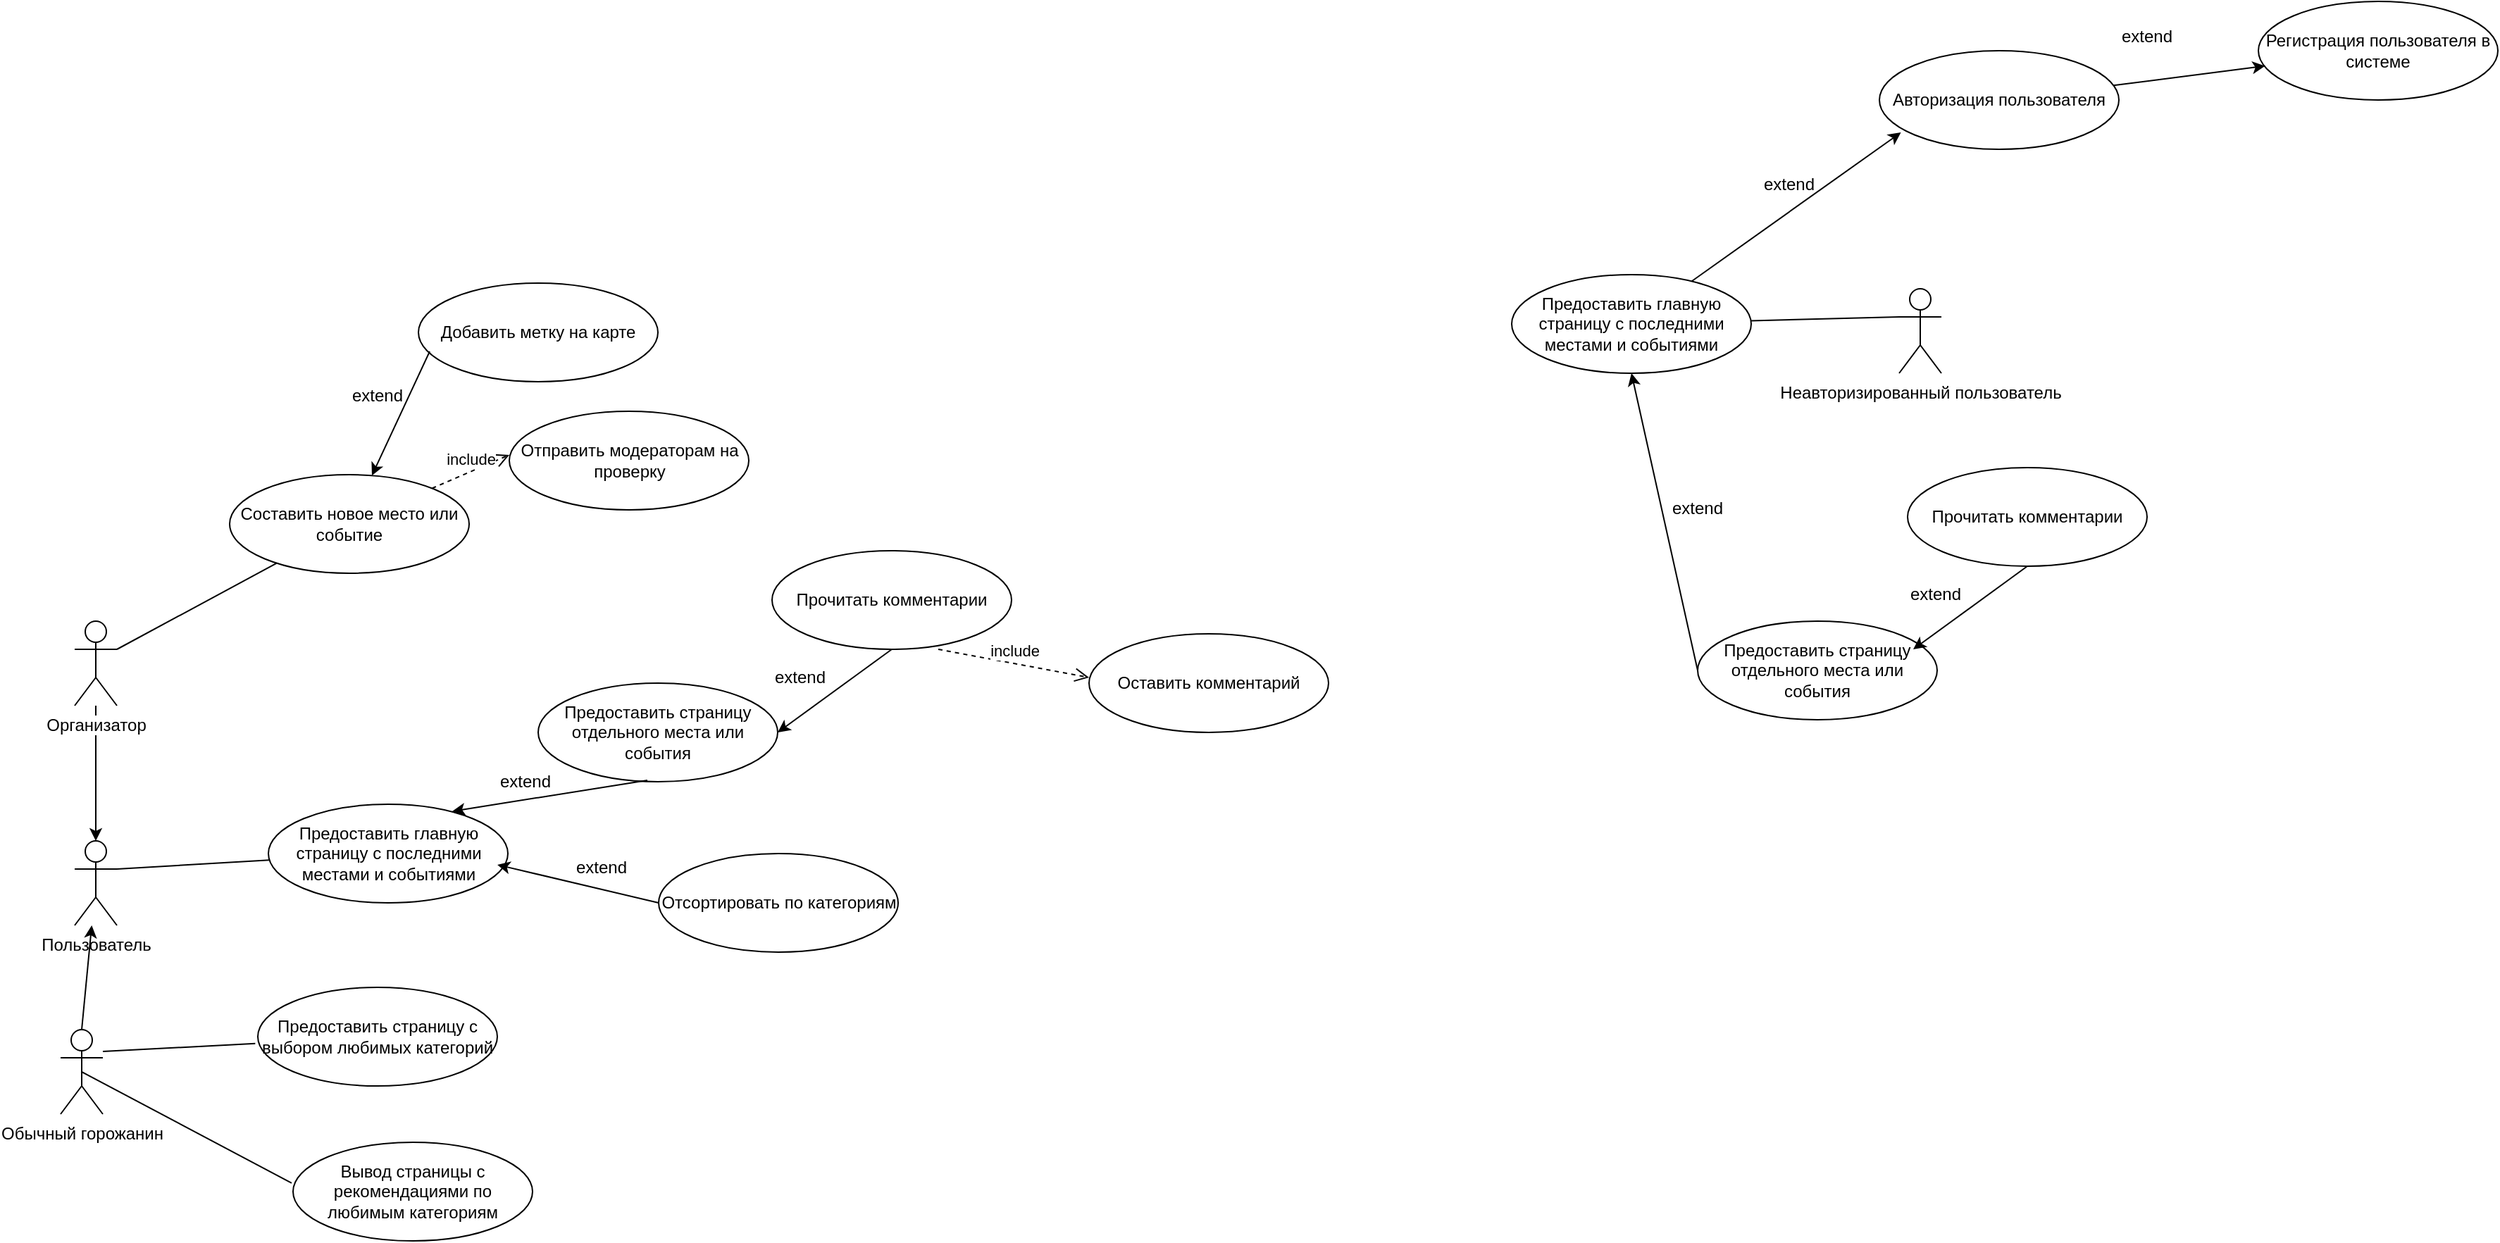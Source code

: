 <mxfile version="12.2.9" type="github" pages="1"><diagram id="u1nDRi898SEgDuD9-lZf" name="Page-1"><mxGraphModel dx="2381" dy="787" grid="1" gridSize="10" guides="1" tooltips="1" connect="1" arrows="1" fold="1" page="1" pageScale="1" pageWidth="827" pageHeight="1169" math="0" shadow="0"><root><mxCell id="0"/><mxCell id="1" parent="0"/><mxCell id="AobaGqpmd5NbLkJ6BFAJ-1" value="Пользователь" style="shape=umlActor;verticalLabelPosition=bottom;labelBackgroundColor=#ffffff;verticalAlign=top;html=1;outlineConnect=0;" vertex="1" parent="1"><mxGeometry x="-220" y="686" width="30" height="60" as="geometry"/></mxCell><mxCell id="AobaGqpmd5NbLkJ6BFAJ-4" value="Авторизация пользователя" style="ellipse;whiteSpace=wrap;html=1;fillColor=none;" vertex="1" parent="1"><mxGeometry x="1061" y="125" width="170" height="70" as="geometry"/></mxCell><mxCell id="AobaGqpmd5NbLkJ6BFAJ-6" value="Предоставить главную страницу с последними местами и событиями" style="ellipse;whiteSpace=wrap;html=1;fillColor=none;" vertex="1" parent="1"><mxGeometry x="-82.5" y="660" width="170" height="70" as="geometry"/></mxCell><mxCell id="AobaGqpmd5NbLkJ6BFAJ-7" value="" style="endArrow=none;html=1;exitX=1;exitY=0.333;exitDx=0;exitDy=0;exitPerimeter=0;" edge="1" parent="1" source="AobaGqpmd5NbLkJ6BFAJ-1" target="AobaGqpmd5NbLkJ6BFAJ-6"><mxGeometry width="50" height="50" relative="1" as="geometry"><mxPoint x="-240" y="835" as="sourcePoint"/><mxPoint x="-190" y="785" as="targetPoint"/></mxGeometry></mxCell><mxCell id="AobaGqpmd5NbLkJ6BFAJ-8" value="" style="endArrow=classic;html=1;entryX=0.09;entryY=0.829;entryDx=0;entryDy=0;entryPerimeter=0;" edge="1" parent="1" source="AobaGqpmd5NbLkJ6BFAJ-37" target="AobaGqpmd5NbLkJ6BFAJ-4"><mxGeometry width="50" height="50" relative="1" as="geometry"><mxPoint x="1171" y="224" as="sourcePoint"/><mxPoint x="1000" y="200" as="targetPoint"/></mxGeometry></mxCell><mxCell id="AobaGqpmd5NbLkJ6BFAJ-9" value="extend" style="text;html=1;strokeColor=none;fillColor=none;align=center;verticalAlign=middle;whiteSpace=wrap;rounded=0;" vertex="1" parent="1"><mxGeometry x="977" y="210" width="40" height="20" as="geometry"/></mxCell><mxCell id="AobaGqpmd5NbLkJ6BFAJ-11" value="Регистрация пользователя в системе" style="ellipse;whiteSpace=wrap;html=1;fillColor=none;" vertex="1" parent="1"><mxGeometry x="1330" y="90" width="170" height="70" as="geometry"/></mxCell><mxCell id="AobaGqpmd5NbLkJ6BFAJ-12" value="" style="endArrow=classic;html=1;entryX=0.087;entryY=0.798;entryDx=0;entryDy=0;entryPerimeter=0;" edge="1" parent="1" source="AobaGqpmd5NbLkJ6BFAJ-4"><mxGeometry width="50" height="50" relative="1" as="geometry"><mxPoint x="1471" y="-160.0" as="sourcePoint"/><mxPoint x="1334.79" y="135.86" as="targetPoint"/></mxGeometry></mxCell><mxCell id="AobaGqpmd5NbLkJ6BFAJ-13" value="extend" style="text;html=1;strokeColor=none;fillColor=none;align=center;verticalAlign=middle;whiteSpace=wrap;rounded=0;" vertex="1" parent="1"><mxGeometry x="1231" y="105" width="40" height="20" as="geometry"/></mxCell><mxCell id="AobaGqpmd5NbLkJ6BFAJ-15" value="Обычный горожанин" style="shape=umlActor;verticalLabelPosition=bottom;labelBackgroundColor=#ffffff;verticalAlign=top;html=1;outlineConnect=0;" vertex="1" parent="1"><mxGeometry x="-230" y="820" width="30" height="60" as="geometry"/></mxCell><mxCell id="AobaGqpmd5NbLkJ6BFAJ-18" value="" style="endArrow=classic;html=1;" edge="1" parent="1" target="AobaGqpmd5NbLkJ6BFAJ-1"><mxGeometry width="50" height="50" relative="1" as="geometry"><mxPoint x="-215" y="820" as="sourcePoint"/><mxPoint x="-165" y="770" as="targetPoint"/></mxGeometry></mxCell><mxCell id="AobaGqpmd5NbLkJ6BFAJ-19" value="" style="endArrow=none;html=1;exitX=1;exitY=0.333;exitDx=0;exitDy=0;exitPerimeter=0;" edge="1" parent="1"><mxGeometry width="50" height="50" relative="1" as="geometry"><mxPoint x="-200" y="835.5" as="sourcePoint"/><mxPoint x="-91.828" y="829.892" as="targetPoint"/></mxGeometry></mxCell><mxCell id="AobaGqpmd5NbLkJ6BFAJ-20" value="Предоставить страницу с выбором любимых категорий" style="ellipse;whiteSpace=wrap;html=1;fillColor=none;" vertex="1" parent="1"><mxGeometry x="-90" y="790" width="170" height="70" as="geometry"/></mxCell><mxCell id="AobaGqpmd5NbLkJ6BFAJ-21" value="" style="endArrow=none;html=1;exitX=0.5;exitY=0.5;exitDx=0;exitDy=0;exitPerimeter=0;entryX=-0.006;entryY=0.414;entryDx=0;entryDy=0;entryPerimeter=0;" edge="1" parent="1" source="AobaGqpmd5NbLkJ6BFAJ-15" target="AobaGqpmd5NbLkJ6BFAJ-22"><mxGeometry width="50" height="50" relative="1" as="geometry"><mxPoint x="-171" y="915.5" as="sourcePoint"/><mxPoint x="-62.828" y="909.892" as="targetPoint"/></mxGeometry></mxCell><mxCell id="AobaGqpmd5NbLkJ6BFAJ-22" value="Вывод страницы с рекомендациями по любимым категориям" style="ellipse;whiteSpace=wrap;html=1;fillColor=none;" vertex="1" parent="1"><mxGeometry x="-65" y="900" width="170" height="70" as="geometry"/></mxCell><mxCell id="AobaGqpmd5NbLkJ6BFAJ-23" value="Предоставить страницу отдельного места или события" style="ellipse;whiteSpace=wrap;html=1;fillColor=none;" vertex="1" parent="1"><mxGeometry x="109" y="574" width="170" height="70" as="geometry"/></mxCell><mxCell id="AobaGqpmd5NbLkJ6BFAJ-28" value="Прочитать комментарии" style="ellipse;whiteSpace=wrap;html=1;fillColor=none;" vertex="1" parent="1"><mxGeometry x="275" y="480" width="170" height="70" as="geometry"/></mxCell><mxCell id="AobaGqpmd5NbLkJ6BFAJ-26" value="" style="endArrow=classic;html=1;exitX=0;exitY=0.5;exitDx=0;exitDy=0;entryX=0.768;entryY=0.071;entryDx=0;entryDy=0;entryPerimeter=0;" edge="1" parent="1" target="AobaGqpmd5NbLkJ6BFAJ-6"><mxGeometry width="50" height="50" relative="1" as="geometry"><mxPoint x="186.5" y="643" as="sourcePoint"/><mxPoint x="71.5" y="644" as="targetPoint"/></mxGeometry></mxCell><mxCell id="AobaGqpmd5NbLkJ6BFAJ-27" value="extend" style="text;html=1;strokeColor=none;fillColor=none;align=center;verticalAlign=middle;whiteSpace=wrap;rounded=0;" vertex="1" parent="1"><mxGeometry x="80" y="634" width="40" height="20" as="geometry"/></mxCell><mxCell id="AobaGqpmd5NbLkJ6BFAJ-30" value="" style="endArrow=classic;html=1;exitX=0.5;exitY=1;exitDx=0;exitDy=0;entryX=1;entryY=0.5;entryDx=0;entryDy=0;" edge="1" parent="1" source="AobaGqpmd5NbLkJ6BFAJ-28" target="AobaGqpmd5NbLkJ6BFAJ-23"><mxGeometry width="50" height="50" relative="1" as="geometry"><mxPoint x="186.5" y="769.5" as="sourcePoint"/><mxPoint x="71.5" y="770.5" as="targetPoint"/></mxGeometry></mxCell><mxCell id="AobaGqpmd5NbLkJ6BFAJ-31" value="extend" style="text;html=1;strokeColor=none;fillColor=none;align=center;verticalAlign=middle;whiteSpace=wrap;rounded=0;" vertex="1" parent="1"><mxGeometry x="275" y="560" width="40" height="20" as="geometry"/></mxCell><mxCell id="AobaGqpmd5NbLkJ6BFAJ-34" value="Неавторизированный пользователь" style="shape=umlActor;verticalLabelPosition=bottom;labelBackgroundColor=#ffffff;verticalAlign=top;html=1;outlineConnect=0;" vertex="1" parent="1"><mxGeometry x="1075" y="294" width="30" height="60" as="geometry"/></mxCell><mxCell id="AobaGqpmd5NbLkJ6BFAJ-37" value="Предоставить главную страницу с последними местами и событиями" style="ellipse;whiteSpace=wrap;html=1;fillColor=none;" vertex="1" parent="1"><mxGeometry x="800" y="284" width="170" height="70" as="geometry"/></mxCell><mxCell id="AobaGqpmd5NbLkJ6BFAJ-38" value="Предоставить страницу отдельного места или события" style="ellipse;whiteSpace=wrap;html=1;fillColor=none;" vertex="1" parent="1"><mxGeometry x="932" y="530" width="170" height="70" as="geometry"/></mxCell><mxCell id="AobaGqpmd5NbLkJ6BFAJ-39" value="" style="endArrow=classic;html=1;exitX=0;exitY=0.5;exitDx=0;exitDy=0;entryX=0.5;entryY=1;entryDx=0;entryDy=0;" edge="1" parent="1" target="AobaGqpmd5NbLkJ6BFAJ-37" source="AobaGqpmd5NbLkJ6BFAJ-38"><mxGeometry width="50" height="50" relative="1" as="geometry"><mxPoint x="1259" y="449" as="sourcePoint"/><mxPoint x="1144" y="450" as="targetPoint"/></mxGeometry></mxCell><mxCell id="AobaGqpmd5NbLkJ6BFAJ-40" value="extend" style="text;html=1;strokeColor=none;fillColor=none;align=center;verticalAlign=middle;whiteSpace=wrap;rounded=0;" vertex="1" parent="1"><mxGeometry x="912" y="440" width="40" height="20" as="geometry"/></mxCell><mxCell id="AobaGqpmd5NbLkJ6BFAJ-42" value="" style="endArrow=none;html=1;entryX=0;entryY=0.333;entryDx=0;entryDy=0;entryPerimeter=0;" edge="1" parent="1" source="AobaGqpmd5NbLkJ6BFAJ-37" target="AobaGqpmd5NbLkJ6BFAJ-34"><mxGeometry width="50" height="50" relative="1" as="geometry"><mxPoint x="1040" y="404" as="sourcePoint"/><mxPoint x="1090" y="354" as="targetPoint"/></mxGeometry></mxCell><mxCell id="AobaGqpmd5NbLkJ6BFAJ-43" value="Прочитать комментарии" style="ellipse;whiteSpace=wrap;html=1;fillColor=none;" vertex="1" parent="1"><mxGeometry x="1081" y="421" width="170" height="70" as="geometry"/></mxCell><mxCell id="AobaGqpmd5NbLkJ6BFAJ-44" value="" style="endArrow=classic;html=1;exitX=0.5;exitY=1;exitDx=0;exitDy=0;entryX=1;entryY=0.5;entryDx=0;entryDy=0;" edge="1" parent="1" source="AobaGqpmd5NbLkJ6BFAJ-43"><mxGeometry width="50" height="50" relative="1" as="geometry"><mxPoint x="992.5" y="710.5" as="sourcePoint"/><mxPoint x="1085.0" y="550" as="targetPoint"/></mxGeometry></mxCell><mxCell id="AobaGqpmd5NbLkJ6BFAJ-45" value="extend" style="text;html=1;strokeColor=none;fillColor=none;align=center;verticalAlign=middle;whiteSpace=wrap;rounded=0;" vertex="1" parent="1"><mxGeometry x="1081" y="501" width="40" height="20" as="geometry"/></mxCell><mxCell id="AobaGqpmd5NbLkJ6BFAJ-49" value="include" style="html=1;verticalAlign=bottom;endArrow=open;dashed=1;endSize=8;exitX=0.5;exitY=1;exitDx=0;exitDy=0;" edge="1" parent="1"><mxGeometry relative="1" as="geometry"><mxPoint x="393" y="550" as="sourcePoint"/><mxPoint x="500" y="570" as="targetPoint"/></mxGeometry></mxCell><mxCell id="AobaGqpmd5NbLkJ6BFAJ-50" value="Оставить комментарий" style="ellipse;whiteSpace=wrap;html=1;fillColor=none;" vertex="1" parent="1"><mxGeometry x="500" y="539" width="170" height="70" as="geometry"/></mxCell><mxCell id="AobaGqpmd5NbLkJ6BFAJ-53" value="" style="edgeStyle=orthogonalEdgeStyle;rounded=0;orthogonalLoop=1;jettySize=auto;html=1;entryX=0.5;entryY=0;entryDx=0;entryDy=0;entryPerimeter=0;" edge="1" parent="1" source="AobaGqpmd5NbLkJ6BFAJ-51" target="AobaGqpmd5NbLkJ6BFAJ-1"><mxGeometry relative="1" as="geometry"><mxPoint x="-190" y="630" as="targetPoint"/></mxGeometry></mxCell><mxCell id="AobaGqpmd5NbLkJ6BFAJ-51" value="Организатор" style="shape=umlActor;verticalLabelPosition=bottom;labelBackgroundColor=#ffffff;verticalAlign=top;html=1;outlineConnect=0;" vertex="1" parent="1"><mxGeometry x="-220" y="530" width="30" height="60" as="geometry"/></mxCell><mxCell id="AobaGqpmd5NbLkJ6BFAJ-57" value="Отсортировать по категориям" style="ellipse;whiteSpace=wrap;html=1;fillColor=none;" vertex="1" parent="1"><mxGeometry x="194.5" y="695" width="170" height="70" as="geometry"/></mxCell><mxCell id="AobaGqpmd5NbLkJ6BFAJ-58" value="Составить новое место или событие" style="ellipse;whiteSpace=wrap;html=1;fillColor=none;" vertex="1" parent="1"><mxGeometry x="-110" y="426" width="170" height="70" as="geometry"/></mxCell><mxCell id="AobaGqpmd5NbLkJ6BFAJ-59" value="" style="endArrow=none;html=1;exitX=1;exitY=0.333;exitDx=0;exitDy=0;exitPerimeter=0;" edge="1" parent="1" target="AobaGqpmd5NbLkJ6BFAJ-58"><mxGeometry width="50" height="50" relative="1" as="geometry"><mxPoint x="-190" y="550.0" as="sourcePoint"/><mxPoint x="-190" y="629" as="targetPoint"/></mxGeometry></mxCell><mxCell id="AobaGqpmd5NbLkJ6BFAJ-60" value="include" style="html=1;verticalAlign=bottom;endArrow=open;dashed=1;endSize=8;" edge="1" parent="1" source="AobaGqpmd5NbLkJ6BFAJ-58"><mxGeometry relative="1" as="geometry"><mxPoint x="-18.5" y="392.0" as="sourcePoint"/><mxPoint x="88.5" y="412.0" as="targetPoint"/></mxGeometry></mxCell><mxCell id="AobaGqpmd5NbLkJ6BFAJ-61" value="Отправить модераторам на проверку" style="ellipse;whiteSpace=wrap;html=1;fillColor=none;" vertex="1" parent="1"><mxGeometry x="88.5" y="381" width="170" height="70" as="geometry"/></mxCell><mxCell id="AobaGqpmd5NbLkJ6BFAJ-62" value="" style="endArrow=classic;html=1;exitX=0;exitY=0.5;exitDx=0;exitDy=0;entryX=0.768;entryY=0.071;entryDx=0;entryDy=0;entryPerimeter=0;" edge="1" parent="1" source="AobaGqpmd5NbLkJ6BFAJ-57"><mxGeometry width="50" height="50" relative="1" as="geometry"><mxPoint x="218.5" y="681" as="sourcePoint"/><mxPoint x="80.06" y="702.97" as="targetPoint"/></mxGeometry></mxCell><mxCell id="AobaGqpmd5NbLkJ6BFAJ-63" value="extend" style="text;html=1;strokeColor=none;fillColor=none;align=center;verticalAlign=middle;whiteSpace=wrap;rounded=0;" vertex="1" parent="1"><mxGeometry x="133.5" y="695" width="40" height="20" as="geometry"/></mxCell><mxCell id="AobaGqpmd5NbLkJ6BFAJ-64" value="Добавить метку на карте" style="ellipse;whiteSpace=wrap;html=1;fillColor=none;" vertex="1" parent="1"><mxGeometry x="24" y="290" width="170" height="70" as="geometry"/></mxCell><mxCell id="AobaGqpmd5NbLkJ6BFAJ-65" value="extend" style="text;html=1;strokeColor=none;fillColor=none;align=center;verticalAlign=middle;whiteSpace=wrap;rounded=0;" vertex="1" parent="1"><mxGeometry x="-25" y="360" width="40" height="20" as="geometry"/></mxCell><mxCell id="AobaGqpmd5NbLkJ6BFAJ-66" value="" style="endArrow=classic;html=1;exitX=0;exitY=0.5;exitDx=0;exitDy=0;" edge="1" parent="1" target="AobaGqpmd5NbLkJ6BFAJ-58"><mxGeometry width="50" height="50" relative="1" as="geometry"><mxPoint x="32.0" y="338.5" as="sourcePoint"/><mxPoint x="-82.44" y="311.47" as="targetPoint"/></mxGeometry></mxCell></root></mxGraphModel></diagram></mxfile>